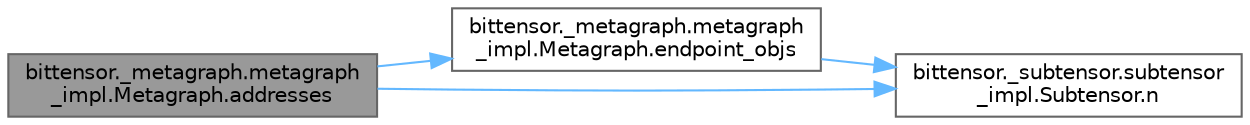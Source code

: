 digraph "bittensor._metagraph.metagraph_impl.Metagraph.addresses"
{
 // LATEX_PDF_SIZE
  bgcolor="transparent";
  edge [fontname=Helvetica,fontsize=10,labelfontname=Helvetica,labelfontsize=10];
  node [fontname=Helvetica,fontsize=10,shape=box,height=0.2,width=0.4];
  rankdir="LR";
  Node1 [label="bittensor._metagraph.metagraph\l_impl.Metagraph.addresses",height=0.2,width=0.4,color="gray40", fillcolor="grey60", style="filled", fontcolor="black",tooltip=" "];
  Node1 -> Node2 [color="steelblue1",style="solid"];
  Node2 [label="bittensor._metagraph.metagraph\l_impl.Metagraph.endpoint_objs",height=0.2,width=0.4,color="grey40", fillcolor="white", style="filled",URL="$classbittensor_1_1__metagraph_1_1metagraph__impl_1_1_metagraph.html#a80743f91655e61cbdbc414de9bb7ab2d",tooltip=" "];
  Node2 -> Node3 [color="steelblue1",style="solid"];
  Node3 [label="bittensor._subtensor.subtensor\l_impl.Subtensor.n",height=0.2,width=0.4,color="grey40", fillcolor="white", style="filled",URL="$classbittensor_1_1__subtensor_1_1subtensor__impl_1_1_subtensor.html#a11d10f99d0740e841a8ce47b67fdbc02",tooltip=" "];
  Node1 -> Node3 [color="steelblue1",style="solid"];
}
